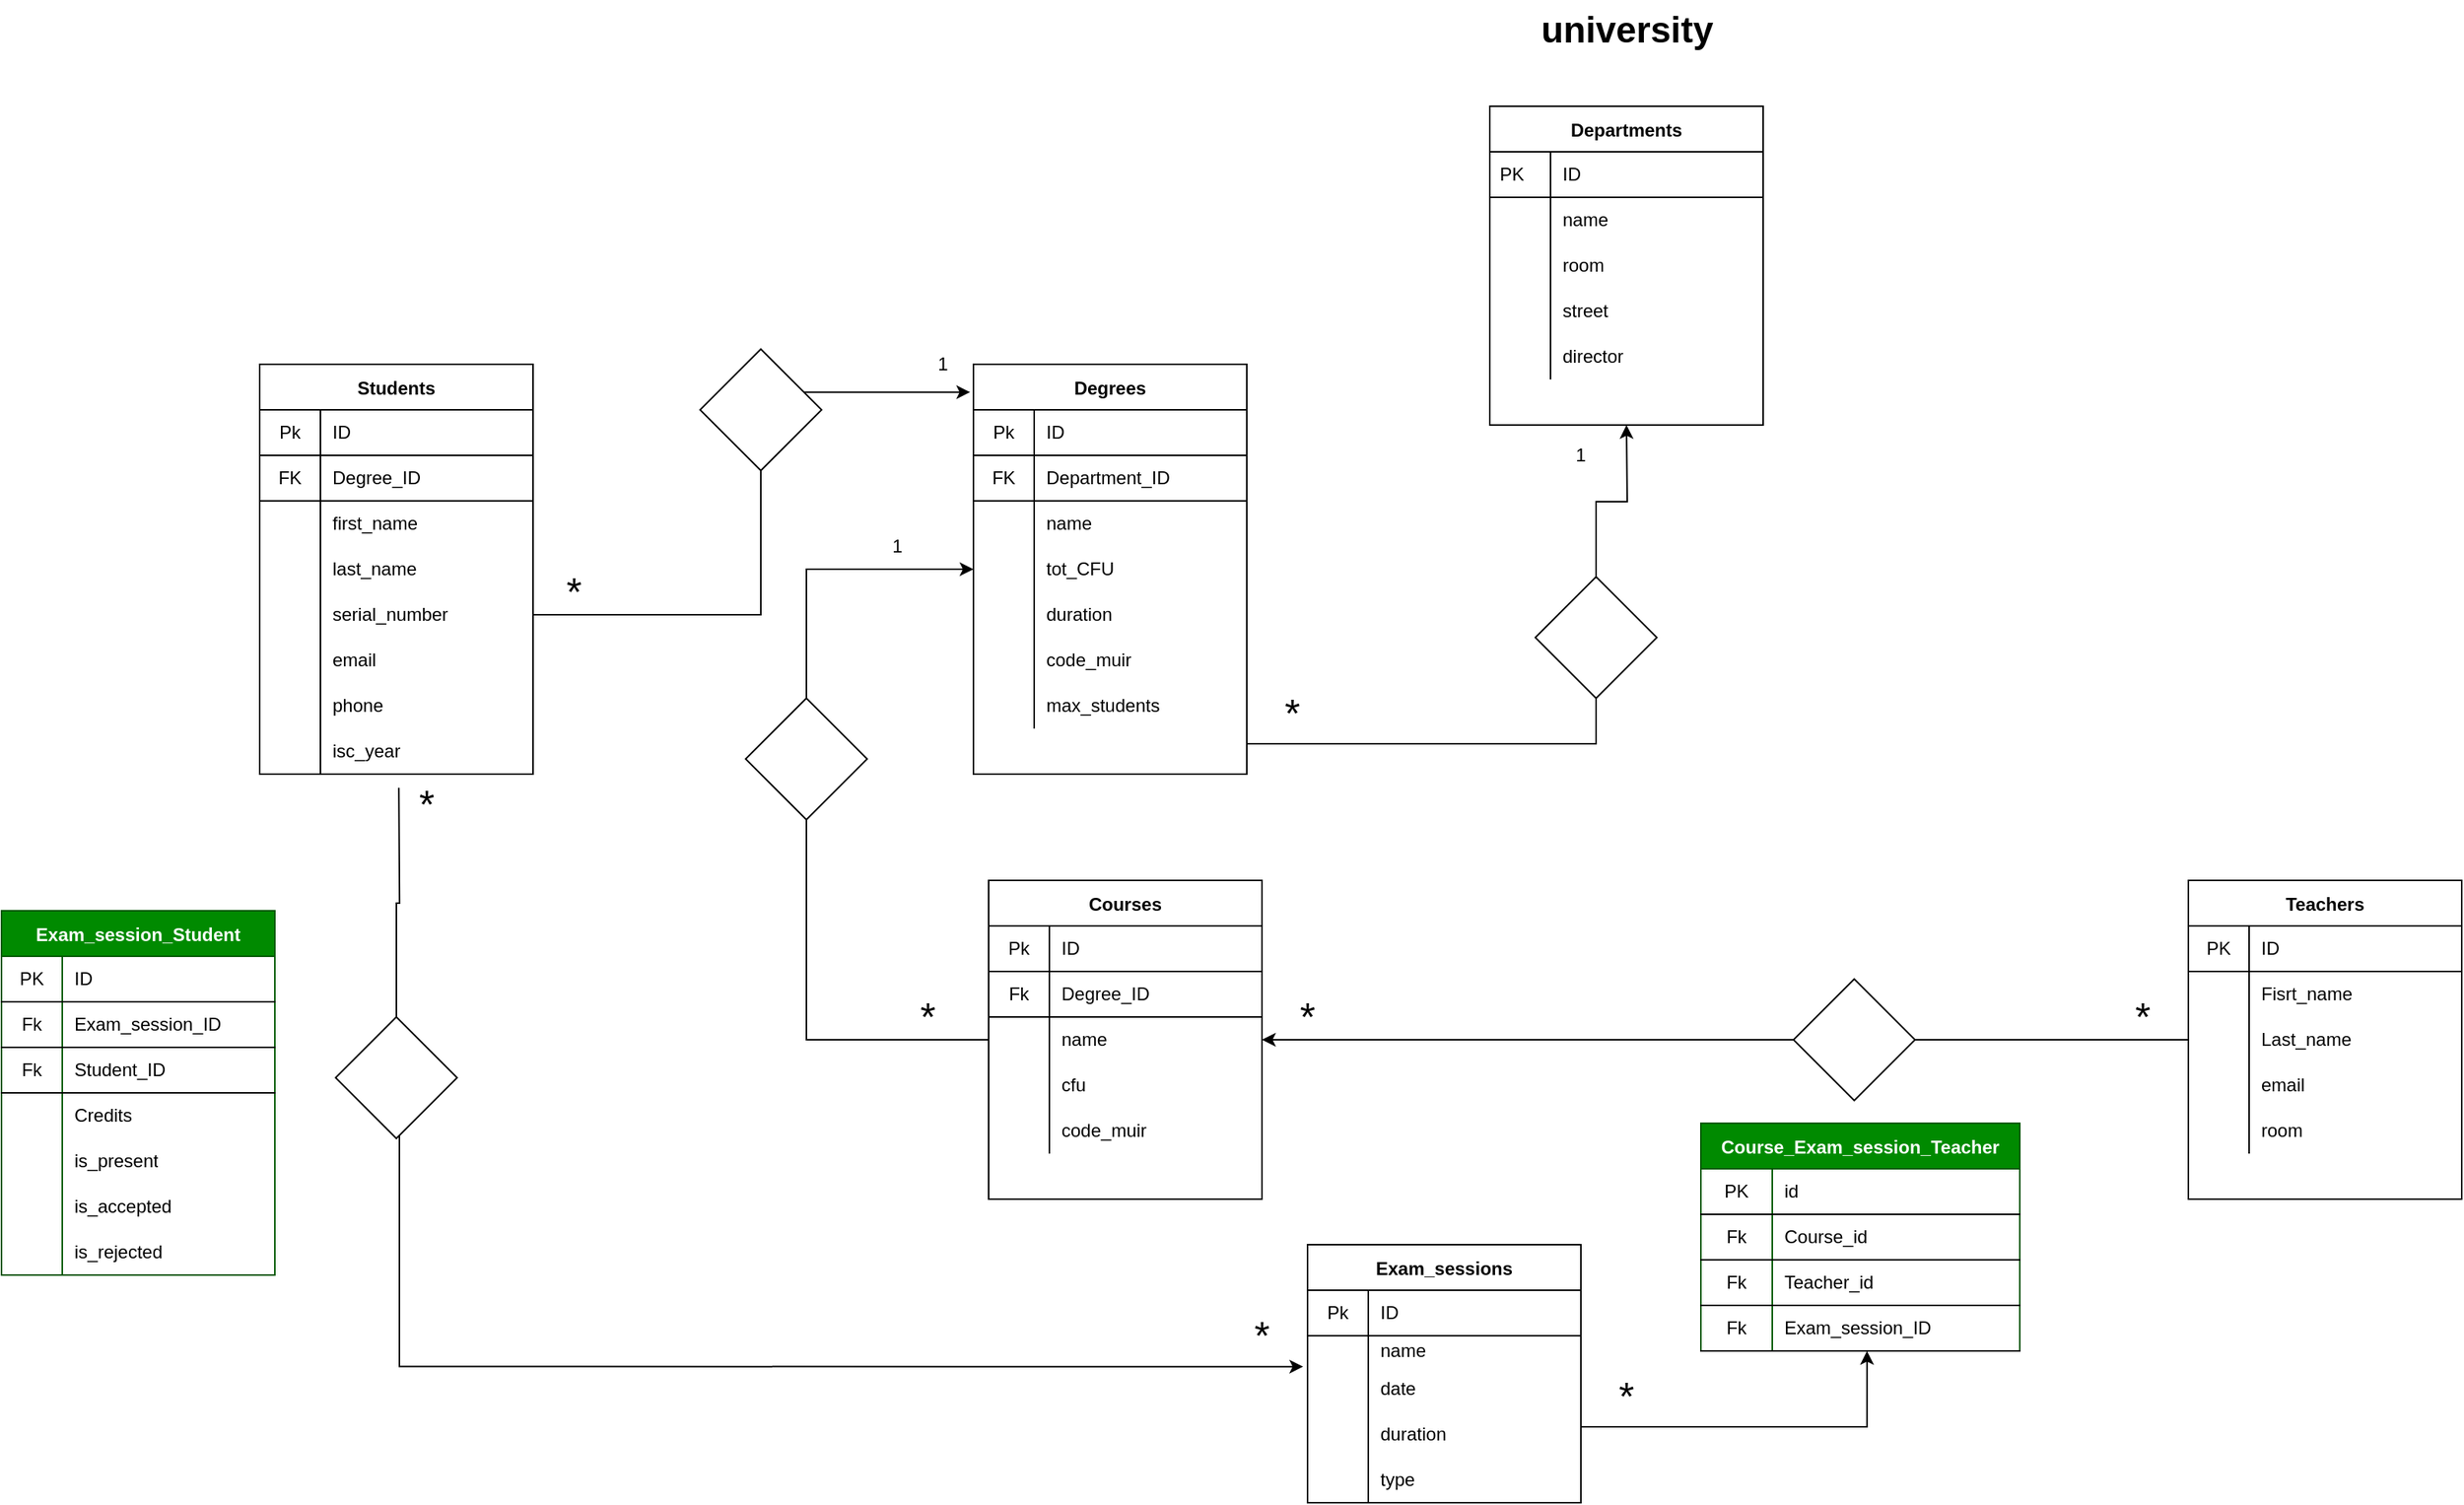 <mxfile version="15.2.7" type="device"><diagram id="elICI8FimWsaEJD2a1QZ" name="Pagina-1"><mxGraphModel dx="2489" dy="822" grid="1" gridSize="10" guides="1" tooltips="1" connect="1" arrows="1" fold="1" page="1" pageScale="1" pageWidth="827" pageHeight="1169" background="none" math="0" shadow="0"><root><mxCell id="0"/><mxCell id="1" parent="0"/><mxCell id="2" value="Departments" style="shape=table;startSize=30;container=1;collapsible=0;childLayout=tableLayout;fixedRows=1;rowLines=0;fontStyle=1;align=center;" parent="1" vertex="1"><mxGeometry x="170" y="130" width="180" height="210" as="geometry"/></mxCell><mxCell id="3" value="" style="shape=partialRectangle;html=1;whiteSpace=wrap;collapsible=0;dropTarget=0;pointerEvents=0;fillColor=none;top=0;left=0;bottom=1;right=0;points=[[0,0.5],[1,0.5]];portConstraint=eastwest;" parent="2" vertex="1"><mxGeometry y="30" width="180" height="30" as="geometry"/></mxCell><mxCell id="4" value="PK&lt;span style=&quot;white-space: pre&quot;&gt;&#9;&lt;/span&gt;" style="shape=partialRectangle;html=1;whiteSpace=wrap;connectable=0;fillColor=none;top=0;left=0;bottom=0;right=0;overflow=hidden;" parent="3" vertex="1"><mxGeometry width="40" height="30" as="geometry"/></mxCell><mxCell id="5" value="ID" style="shape=partialRectangle;html=1;whiteSpace=wrap;connectable=0;fillColor=none;top=0;left=0;bottom=0;right=0;align=left;spacingLeft=6;overflow=hidden;" parent="3" vertex="1"><mxGeometry x="40" width="140" height="30" as="geometry"/></mxCell><mxCell id="6" value="" style="shape=partialRectangle;html=1;whiteSpace=wrap;collapsible=0;dropTarget=0;pointerEvents=0;fillColor=none;top=0;left=0;bottom=0;right=0;points=[[0,0.5],[1,0.5]];portConstraint=eastwest;" parent="2" vertex="1"><mxGeometry y="60" width="180" height="30" as="geometry"/></mxCell><mxCell id="7" value="" style="shape=partialRectangle;html=1;whiteSpace=wrap;connectable=0;fillColor=none;top=0;left=0;bottom=0;right=0;overflow=hidden;" parent="6" vertex="1"><mxGeometry width="40" height="30" as="geometry"/></mxCell><mxCell id="8" value="name" style="shape=partialRectangle;html=1;whiteSpace=wrap;connectable=0;fillColor=none;top=0;left=0;bottom=0;right=0;align=left;spacingLeft=6;overflow=hidden;" parent="6" vertex="1"><mxGeometry x="40" width="140" height="30" as="geometry"/></mxCell><mxCell id="9" value="" style="shape=partialRectangle;html=1;whiteSpace=wrap;collapsible=0;dropTarget=0;pointerEvents=0;fillColor=none;top=0;left=0;bottom=0;right=0;points=[[0,0.5],[1,0.5]];portConstraint=eastwest;" parent="2" vertex="1"><mxGeometry y="90" width="180" height="30" as="geometry"/></mxCell><mxCell id="10" value="" style="shape=partialRectangle;html=1;whiteSpace=wrap;connectable=0;fillColor=none;top=0;left=0;bottom=0;right=0;overflow=hidden;" parent="9" vertex="1"><mxGeometry width="40" height="30" as="geometry"/></mxCell><mxCell id="11" value="room" style="shape=partialRectangle;html=1;whiteSpace=wrap;connectable=0;fillColor=none;top=0;left=0;bottom=0;right=0;align=left;spacingLeft=6;overflow=hidden;" parent="9" vertex="1"><mxGeometry x="40" width="140" height="30" as="geometry"/></mxCell><mxCell id="12" value="" style="shape=partialRectangle;html=1;whiteSpace=wrap;collapsible=0;dropTarget=0;pointerEvents=0;fillColor=none;top=0;left=0;bottom=0;right=0;points=[[0,0.5],[1,0.5]];portConstraint=eastwest;" parent="2" vertex="1"><mxGeometry y="120" width="180" height="30" as="geometry"/></mxCell><mxCell id="13" value="" style="shape=partialRectangle;html=1;whiteSpace=wrap;connectable=0;fillColor=none;top=0;left=0;bottom=0;right=0;overflow=hidden;" parent="12" vertex="1"><mxGeometry width="40" height="30" as="geometry"/></mxCell><mxCell id="14" value="street" style="shape=partialRectangle;html=1;whiteSpace=wrap;connectable=0;fillColor=none;top=0;left=0;bottom=0;right=0;align=left;spacingLeft=6;overflow=hidden;" parent="12" vertex="1"><mxGeometry x="40" width="140" height="30" as="geometry"/></mxCell><mxCell id="15" value="" style="shape=partialRectangle;html=1;whiteSpace=wrap;collapsible=0;dropTarget=0;pointerEvents=0;fillColor=none;top=0;left=0;bottom=0;right=0;points=[[0,0.5],[1,0.5]];portConstraint=eastwest;" parent="2" vertex="1"><mxGeometry y="150" width="180" height="30" as="geometry"/></mxCell><mxCell id="16" value="" style="shape=partialRectangle;html=1;whiteSpace=wrap;connectable=0;fillColor=none;top=0;left=0;bottom=0;right=0;overflow=hidden;" parent="15" vertex="1"><mxGeometry width="40" height="30" as="geometry"/></mxCell><mxCell id="17" value="director" style="shape=partialRectangle;html=1;whiteSpace=wrap;connectable=0;fillColor=none;top=0;left=0;bottom=0;right=0;align=left;spacingLeft=6;overflow=hidden;" parent="15" vertex="1"><mxGeometry x="40" width="140" height="30" as="geometry"/></mxCell><mxCell id="18" value="university" style="text;strokeColor=none;fillColor=none;html=1;fontSize=24;fontStyle=1;verticalAlign=middle;align=center;" parent="1" vertex="1"><mxGeometry x="210" y="60" width="100" height="40" as="geometry"/></mxCell><mxCell id="19" value="Degrees" style="shape=table;startSize=30;container=1;collapsible=0;childLayout=tableLayout;fixedRows=1;rowLines=0;fontStyle=1;align=center;" parent="1" vertex="1"><mxGeometry x="-170" y="300" width="180" height="270" as="geometry"/></mxCell><mxCell id="20" value="" style="shape=partialRectangle;html=1;whiteSpace=wrap;collapsible=0;dropTarget=0;pointerEvents=0;fillColor=none;top=0;left=0;bottom=1;right=0;points=[[0,0.5],[1,0.5]];portConstraint=eastwest;" parent="19" vertex="1"><mxGeometry y="30" width="180" height="30" as="geometry"/></mxCell><mxCell id="21" value="Pk" style="shape=partialRectangle;html=1;whiteSpace=wrap;connectable=0;fillColor=none;top=0;left=0;bottom=0;right=0;overflow=hidden;" parent="20" vertex="1"><mxGeometry width="40" height="30" as="geometry"/></mxCell><mxCell id="22" value="ID" style="shape=partialRectangle;html=1;whiteSpace=wrap;connectable=0;fillColor=none;top=0;left=0;bottom=0;right=0;align=left;spacingLeft=6;overflow=hidden;" parent="20" vertex="1"><mxGeometry x="40" width="140" height="30" as="geometry"/></mxCell><mxCell id="23" value="" style="shape=partialRectangle;html=1;whiteSpace=wrap;collapsible=0;dropTarget=0;pointerEvents=0;fillColor=none;top=0;left=0;bottom=1;right=0;points=[[0,0.5],[1,0.5]];portConstraint=eastwest;" parent="19" vertex="1"><mxGeometry y="60" width="180" height="30" as="geometry"/></mxCell><mxCell id="24" value="FK" style="shape=partialRectangle;html=1;whiteSpace=wrap;connectable=0;fillColor=none;top=0;left=0;bottom=0;right=0;overflow=hidden;" parent="23" vertex="1"><mxGeometry width="40" height="30" as="geometry"/></mxCell><mxCell id="25" value="Department_ID" style="shape=partialRectangle;html=1;whiteSpace=wrap;connectable=0;fillColor=none;top=0;left=0;bottom=0;right=0;align=left;spacingLeft=6;overflow=hidden;" parent="23" vertex="1"><mxGeometry x="40" width="140" height="30" as="geometry"/></mxCell><mxCell id="26" value="" style="shape=partialRectangle;html=1;whiteSpace=wrap;collapsible=0;dropTarget=0;pointerEvents=0;fillColor=none;top=0;left=0;bottom=0;right=0;points=[[0,0.5],[1,0.5]];portConstraint=eastwest;" parent="19" vertex="1"><mxGeometry y="90" width="180" height="30" as="geometry"/></mxCell><mxCell id="27" value="" style="shape=partialRectangle;html=1;whiteSpace=wrap;connectable=0;fillColor=none;top=0;left=0;bottom=0;right=0;overflow=hidden;" parent="26" vertex="1"><mxGeometry width="40" height="30" as="geometry"/></mxCell><mxCell id="28" value="name" style="shape=partialRectangle;html=1;whiteSpace=wrap;connectable=0;fillColor=none;top=0;left=0;bottom=0;right=0;align=left;spacingLeft=6;overflow=hidden;" parent="26" vertex="1"><mxGeometry x="40" width="140" height="30" as="geometry"/></mxCell><mxCell id="29" value="" style="shape=partialRectangle;html=1;whiteSpace=wrap;collapsible=0;dropTarget=0;pointerEvents=0;fillColor=none;top=0;left=0;bottom=0;right=0;points=[[0,0.5],[1,0.5]];portConstraint=eastwest;" parent="19" vertex="1"><mxGeometry y="120" width="180" height="30" as="geometry"/></mxCell><mxCell id="30" value="" style="shape=partialRectangle;html=1;whiteSpace=wrap;connectable=0;fillColor=none;top=0;left=0;bottom=0;right=0;overflow=hidden;" parent="29" vertex="1"><mxGeometry width="40" height="30" as="geometry"/></mxCell><mxCell id="31" value="tot_CFU" style="shape=partialRectangle;html=1;whiteSpace=wrap;connectable=0;fillColor=none;top=0;left=0;bottom=0;right=0;align=left;spacingLeft=6;overflow=hidden;" parent="29" vertex="1"><mxGeometry x="40" width="140" height="30" as="geometry"/></mxCell><mxCell id="32" value="" style="shape=partialRectangle;html=1;whiteSpace=wrap;collapsible=0;dropTarget=0;pointerEvents=0;fillColor=none;top=0;left=0;bottom=0;right=0;points=[[0,0.5],[1,0.5]];portConstraint=eastwest;" parent="19" vertex="1"><mxGeometry y="150" width="180" height="30" as="geometry"/></mxCell><mxCell id="33" value="" style="shape=partialRectangle;html=1;whiteSpace=wrap;connectable=0;fillColor=none;top=0;left=0;bottom=0;right=0;overflow=hidden;" parent="32" vertex="1"><mxGeometry width="40" height="30" as="geometry"/></mxCell><mxCell id="34" value="duration" style="shape=partialRectangle;html=1;whiteSpace=wrap;connectable=0;fillColor=none;top=0;left=0;bottom=0;right=0;align=left;spacingLeft=6;overflow=hidden;" parent="32" vertex="1"><mxGeometry x="40" width="140" height="30" as="geometry"/></mxCell><mxCell id="35" value="" style="shape=partialRectangle;html=1;whiteSpace=wrap;collapsible=0;dropTarget=0;pointerEvents=0;fillColor=none;top=0;left=0;bottom=0;right=0;points=[[0,0.5],[1,0.5]];portConstraint=eastwest;" parent="19" vertex="1"><mxGeometry y="180" width="180" height="30" as="geometry"/></mxCell><mxCell id="36" value="" style="shape=partialRectangle;html=1;whiteSpace=wrap;connectable=0;fillColor=none;top=0;left=0;bottom=0;right=0;overflow=hidden;" parent="35" vertex="1"><mxGeometry width="40" height="30" as="geometry"/></mxCell><mxCell id="37" value="code_muir" style="shape=partialRectangle;html=1;whiteSpace=wrap;connectable=0;fillColor=none;top=0;left=0;bottom=0;right=0;align=left;spacingLeft=6;overflow=hidden;" parent="35" vertex="1"><mxGeometry x="40" width="140" height="30" as="geometry"/></mxCell><mxCell id="38" value="" style="shape=partialRectangle;html=1;whiteSpace=wrap;collapsible=0;dropTarget=0;pointerEvents=0;fillColor=none;top=0;left=0;bottom=0;right=0;points=[[0,0.5],[1,0.5]];portConstraint=eastwest;" parent="19" vertex="1"><mxGeometry y="210" width="180" height="30" as="geometry"/></mxCell><mxCell id="39" value="" style="shape=partialRectangle;html=1;whiteSpace=wrap;connectable=0;fillColor=none;top=0;left=0;bottom=0;right=0;overflow=hidden;" parent="38" vertex="1"><mxGeometry width="40" height="30" as="geometry"/></mxCell><mxCell id="40" value="max_students" style="shape=partialRectangle;html=1;whiteSpace=wrap;connectable=0;fillColor=none;top=0;left=0;bottom=0;right=0;align=left;spacingLeft=6;overflow=hidden;" parent="38" vertex="1"><mxGeometry x="40" width="140" height="30" as="geometry"/></mxCell><mxCell id="41" style="edgeStyle=orthogonalEdgeStyle;rounded=0;orthogonalLoop=1;jettySize=auto;html=1;startArrow=none;" parent="1" source="42" edge="1"><mxGeometry relative="1" as="geometry"><mxPoint x="260.0" y="340" as="targetPoint"/></mxGeometry></mxCell><mxCell id="42" value="" style="rhombus;whiteSpace=wrap;html=1;" parent="1" vertex="1"><mxGeometry x="200" y="440" width="80" height="80" as="geometry"/></mxCell><mxCell id="43" value="" style="edgeStyle=orthogonalEdgeStyle;rounded=0;orthogonalLoop=1;jettySize=auto;html=1;entryX=0.5;entryY=1;entryDx=0;entryDy=0;endArrow=none;" parent="1" target="42" edge="1"><mxGeometry relative="1" as="geometry"><mxPoint x="10.0" y="550" as="sourcePoint"/><mxPoint x="60" y="400" as="targetPoint"/><Array as="points"><mxPoint x="10" y="550"/><mxPoint x="240" y="550"/></Array></mxGeometry></mxCell><mxCell id="44" value="&lt;font style=&quot;font-size: 26px&quot;&gt;*&lt;/font&gt;" style="text;html=1;strokeColor=none;fillColor=none;align=center;verticalAlign=middle;whiteSpace=wrap;rounded=0;" parent="1" vertex="1"><mxGeometry x="20" y="520" width="40" height="20" as="geometry"/></mxCell><mxCell id="45" value="1" style="text;html=1;strokeColor=none;fillColor=none;align=center;verticalAlign=middle;whiteSpace=wrap;rounded=0;" parent="1" vertex="1"><mxGeometry x="210" y="350" width="40" height="20" as="geometry"/></mxCell><mxCell id="46" value="Courses" style="shape=table;startSize=30;container=1;collapsible=0;childLayout=tableLayout;fixedRows=1;rowLines=0;fontStyle=1;align=center;" parent="1" vertex="1"><mxGeometry x="-160" y="640" width="180" height="210" as="geometry"/></mxCell><mxCell id="47" value="" style="shape=partialRectangle;html=1;whiteSpace=wrap;collapsible=0;dropTarget=0;pointerEvents=0;fillColor=none;top=0;left=0;bottom=1;right=0;points=[[0,0.5],[1,0.5]];portConstraint=eastwest;" parent="46" vertex="1"><mxGeometry y="30" width="180" height="30" as="geometry"/></mxCell><mxCell id="48" value="Pk" style="shape=partialRectangle;html=1;whiteSpace=wrap;connectable=0;fillColor=none;top=0;left=0;bottom=0;right=0;overflow=hidden;" parent="47" vertex="1"><mxGeometry width="40" height="30" as="geometry"/></mxCell><mxCell id="49" value="ID" style="shape=partialRectangle;html=1;whiteSpace=wrap;connectable=0;fillColor=none;top=0;left=0;bottom=0;right=0;align=left;spacingLeft=6;overflow=hidden;" parent="47" vertex="1"><mxGeometry x="40" width="140" height="30" as="geometry"/></mxCell><mxCell id="50" value="" style="shape=partialRectangle;html=1;whiteSpace=wrap;collapsible=0;dropTarget=0;pointerEvents=0;fillColor=none;top=0;left=0;bottom=1;right=0;points=[[0,0.5],[1,0.5]];portConstraint=eastwest;" parent="46" vertex="1"><mxGeometry y="60" width="180" height="30" as="geometry"/></mxCell><mxCell id="51" value="Fk" style="shape=partialRectangle;html=1;whiteSpace=wrap;connectable=0;fillColor=none;top=0;left=0;bottom=0;right=0;overflow=hidden;" parent="50" vertex="1"><mxGeometry width="40" height="30" as="geometry"/></mxCell><mxCell id="52" value="Degree_ID" style="shape=partialRectangle;html=1;whiteSpace=wrap;connectable=0;fillColor=none;top=0;left=0;bottom=0;right=0;align=left;spacingLeft=6;overflow=hidden;" parent="50" vertex="1"><mxGeometry x="40" width="140" height="30" as="geometry"/></mxCell><mxCell id="53" value="" style="shape=partialRectangle;html=1;whiteSpace=wrap;collapsible=0;dropTarget=0;pointerEvents=0;fillColor=none;top=0;left=0;bottom=0;right=0;points=[[0,0.5],[1,0.5]];portConstraint=eastwest;" parent="46" vertex="1"><mxGeometry y="90" width="180" height="30" as="geometry"/></mxCell><mxCell id="54" value="" style="shape=partialRectangle;html=1;whiteSpace=wrap;connectable=0;fillColor=none;top=0;left=0;bottom=0;right=0;overflow=hidden;" parent="53" vertex="1"><mxGeometry width="40" height="30" as="geometry"/></mxCell><mxCell id="55" value="name" style="shape=partialRectangle;html=1;whiteSpace=wrap;connectable=0;fillColor=none;top=0;left=0;bottom=0;right=0;align=left;spacingLeft=6;overflow=hidden;" parent="53" vertex="1"><mxGeometry x="40" width="140" height="30" as="geometry"/></mxCell><mxCell id="56" value="" style="shape=partialRectangle;html=1;whiteSpace=wrap;collapsible=0;dropTarget=0;pointerEvents=0;fillColor=none;top=0;left=0;bottom=0;right=0;points=[[0,0.5],[1,0.5]];portConstraint=eastwest;" parent="46" vertex="1"><mxGeometry y="120" width="180" height="30" as="geometry"/></mxCell><mxCell id="57" value="" style="shape=partialRectangle;html=1;whiteSpace=wrap;connectable=0;fillColor=none;top=0;left=0;bottom=0;right=0;overflow=hidden;" parent="56" vertex="1"><mxGeometry width="40" height="30" as="geometry"/></mxCell><mxCell id="58" value="cfu" style="shape=partialRectangle;html=1;whiteSpace=wrap;connectable=0;fillColor=none;top=0;left=0;bottom=0;right=0;align=left;spacingLeft=6;overflow=hidden;" parent="56" vertex="1"><mxGeometry x="40" width="140" height="30" as="geometry"/></mxCell><mxCell id="59" value="" style="shape=partialRectangle;html=1;whiteSpace=wrap;collapsible=0;dropTarget=0;pointerEvents=0;fillColor=none;top=0;left=0;bottom=0;right=0;points=[[0,0.5],[1,0.5]];portConstraint=eastwest;" parent="46" vertex="1"><mxGeometry y="150" width="180" height="30" as="geometry"/></mxCell><mxCell id="60" value="" style="shape=partialRectangle;html=1;whiteSpace=wrap;connectable=0;fillColor=none;top=0;left=0;bottom=0;right=0;overflow=hidden;" parent="59" vertex="1"><mxGeometry width="40" height="30" as="geometry"/></mxCell><mxCell id="61" value="code_muir" style="shape=partialRectangle;html=1;whiteSpace=wrap;connectable=0;fillColor=none;top=0;left=0;bottom=0;right=0;align=left;spacingLeft=6;overflow=hidden;" parent="59" vertex="1"><mxGeometry x="40" width="140" height="30" as="geometry"/></mxCell><mxCell id="62" style="edgeStyle=orthogonalEdgeStyle;rounded=0;orthogonalLoop=1;jettySize=auto;html=1;entryX=0;entryY=0.5;entryDx=0;entryDy=0;startArrow=none;" parent="1" source="63" target="29" edge="1"><mxGeometry relative="1" as="geometry"><Array as="points"><mxPoint x="-280" y="435"/></Array></mxGeometry></mxCell><mxCell id="63" value="" style="rhombus;whiteSpace=wrap;html=1;" parent="1" vertex="1"><mxGeometry x="-320" y="520" width="80" height="80" as="geometry"/></mxCell><mxCell id="64" value="" style="edgeStyle=orthogonalEdgeStyle;rounded=0;orthogonalLoop=1;jettySize=auto;html=1;entryX=0.5;entryY=1;entryDx=0;entryDy=0;endArrow=none;" parent="1" source="56" target="63" edge="1"><mxGeometry relative="1" as="geometry"><mxPoint x="-160" y="745" as="sourcePoint"/><mxPoint x="-170" y="435" as="targetPoint"/><Array as="points"><mxPoint x="-160" y="745"/><mxPoint x="-280" y="745"/></Array></mxGeometry></mxCell><mxCell id="65" value="1" style="text;html=1;strokeColor=none;fillColor=none;align=center;verticalAlign=middle;whiteSpace=wrap;rounded=0;" parent="1" vertex="1"><mxGeometry x="-240" y="410" width="40" height="20" as="geometry"/></mxCell><mxCell id="66" value="&lt;font style=&quot;font-size: 26px&quot;&gt;*&lt;/font&gt;" style="text;html=1;strokeColor=none;fillColor=none;align=center;verticalAlign=middle;whiteSpace=wrap;rounded=0;" parent="1" vertex="1"><mxGeometry x="-220" y="720" width="40" height="20" as="geometry"/></mxCell><mxCell id="67" value="Teachers" style="shape=table;startSize=30;container=1;collapsible=0;childLayout=tableLayout;fixedRows=1;rowLines=0;fontStyle=1;align=center;" parent="1" vertex="1"><mxGeometry x="630" y="640" width="180" height="210" as="geometry"/></mxCell><mxCell id="68" value="" style="shape=partialRectangle;html=1;whiteSpace=wrap;collapsible=0;dropTarget=0;pointerEvents=0;fillColor=none;top=0;left=0;bottom=1;right=0;points=[[0,0.5],[1,0.5]];portConstraint=eastwest;" parent="67" vertex="1"><mxGeometry y="30" width="180" height="30" as="geometry"/></mxCell><mxCell id="69" value="PK" style="shape=partialRectangle;html=1;whiteSpace=wrap;connectable=0;fillColor=none;top=0;left=0;bottom=0;right=0;overflow=hidden;" parent="68" vertex="1"><mxGeometry width="40" height="30" as="geometry"/></mxCell><mxCell id="70" value="ID" style="shape=partialRectangle;html=1;whiteSpace=wrap;connectable=0;fillColor=none;top=0;left=0;bottom=0;right=0;align=left;spacingLeft=6;overflow=hidden;" parent="68" vertex="1"><mxGeometry x="40" width="140" height="30" as="geometry"/></mxCell><mxCell id="71" value="" style="shape=partialRectangle;html=1;whiteSpace=wrap;collapsible=0;dropTarget=0;pointerEvents=0;fillColor=none;top=0;left=0;bottom=0;right=0;points=[[0,0.5],[1,0.5]];portConstraint=eastwest;" parent="67" vertex="1"><mxGeometry y="60" width="180" height="30" as="geometry"/></mxCell><mxCell id="72" value="" style="shape=partialRectangle;html=1;whiteSpace=wrap;connectable=0;fillColor=none;top=0;left=0;bottom=0;right=0;overflow=hidden;" parent="71" vertex="1"><mxGeometry width="40" height="30" as="geometry"/></mxCell><mxCell id="73" value="Fisrt_name" style="shape=partialRectangle;html=1;whiteSpace=wrap;connectable=0;fillColor=none;top=0;left=0;bottom=0;right=0;align=left;spacingLeft=6;overflow=hidden;" parent="71" vertex="1"><mxGeometry x="40" width="140" height="30" as="geometry"/></mxCell><mxCell id="74" value="" style="shape=partialRectangle;html=1;whiteSpace=wrap;collapsible=0;dropTarget=0;pointerEvents=0;fillColor=none;top=0;left=0;bottom=0;right=0;points=[[0,0.5],[1,0.5]];portConstraint=eastwest;" parent="67" vertex="1"><mxGeometry y="90" width="180" height="30" as="geometry"/></mxCell><mxCell id="75" value="" style="shape=partialRectangle;html=1;whiteSpace=wrap;connectable=0;fillColor=none;top=0;left=0;bottom=0;right=0;overflow=hidden;" parent="74" vertex="1"><mxGeometry width="40" height="30" as="geometry"/></mxCell><mxCell id="76" value="Last_name" style="shape=partialRectangle;html=1;whiteSpace=wrap;connectable=0;fillColor=none;top=0;left=0;bottom=0;right=0;align=left;spacingLeft=6;overflow=hidden;" parent="74" vertex="1"><mxGeometry x="40" width="140" height="30" as="geometry"/></mxCell><mxCell id="77" value="" style="shape=partialRectangle;html=1;whiteSpace=wrap;collapsible=0;dropTarget=0;pointerEvents=0;fillColor=none;top=0;left=0;bottom=0;right=0;points=[[0,0.5],[1,0.5]];portConstraint=eastwest;" parent="67" vertex="1"><mxGeometry y="120" width="180" height="30" as="geometry"/></mxCell><mxCell id="78" value="" style="shape=partialRectangle;html=1;whiteSpace=wrap;connectable=0;fillColor=none;top=0;left=0;bottom=0;right=0;overflow=hidden;" parent="77" vertex="1"><mxGeometry width="40" height="30" as="geometry"/></mxCell><mxCell id="79" value="email" style="shape=partialRectangle;html=1;whiteSpace=wrap;connectable=0;fillColor=none;top=0;left=0;bottom=0;right=0;align=left;spacingLeft=6;overflow=hidden;" parent="77" vertex="1"><mxGeometry x="40" width="140" height="30" as="geometry"/></mxCell><mxCell id="80" value="" style="shape=partialRectangle;html=1;whiteSpace=wrap;collapsible=0;dropTarget=0;pointerEvents=0;fillColor=none;top=0;left=0;bottom=0;right=0;points=[[0,0.5],[1,0.5]];portConstraint=eastwest;" parent="67" vertex="1"><mxGeometry y="150" width="180" height="30" as="geometry"/></mxCell><mxCell id="81" value="" style="shape=partialRectangle;html=1;whiteSpace=wrap;connectable=0;fillColor=none;top=0;left=0;bottom=0;right=0;overflow=hidden;" parent="80" vertex="1"><mxGeometry width="40" height="30" as="geometry"/></mxCell><mxCell id="82" value="room" style="shape=partialRectangle;html=1;whiteSpace=wrap;connectable=0;fillColor=none;top=0;left=0;bottom=0;right=0;align=left;spacingLeft=6;overflow=hidden;" parent="80" vertex="1"><mxGeometry x="40" width="140" height="30" as="geometry"/></mxCell><mxCell id="83" style="edgeStyle=orthogonalEdgeStyle;rounded=0;orthogonalLoop=1;jettySize=auto;html=1;entryX=1;entryY=0.5;entryDx=0;entryDy=0;" parent="1" source="74" target="53" edge="1"><mxGeometry relative="1" as="geometry"/></mxCell><mxCell id="84" value="" style="rhombus;whiteSpace=wrap;html=1;" parent="1" vertex="1"><mxGeometry x="370" y="705" width="80" height="80" as="geometry"/></mxCell><mxCell id="85" value="&lt;font style=&quot;font-size: 26px&quot;&gt;*&lt;/font&gt;" style="text;html=1;strokeColor=none;fillColor=none;align=center;verticalAlign=middle;whiteSpace=wrap;rounded=0;" parent="1" vertex="1"><mxGeometry x="30" y="720" width="40" height="20" as="geometry"/></mxCell><mxCell id="86" value="&lt;font style=&quot;font-size: 26px&quot;&gt;*&lt;/font&gt;" style="text;html=1;strokeColor=none;fillColor=none;align=center;verticalAlign=middle;whiteSpace=wrap;rounded=0;" parent="1" vertex="1"><mxGeometry x="580" y="720" width="40" height="20" as="geometry"/></mxCell><mxCell id="87" value="Course_Exam_session_Teacher" style="shape=table;startSize=30;container=1;collapsible=0;childLayout=tableLayout;fixedRows=1;rowLines=0;fontStyle=1;align=center;fillColor=#008a00;strokeColor=#005700;fontColor=#ffffff;" parent="1" vertex="1"><mxGeometry x="309" y="800" width="210" height="150" as="geometry"/></mxCell><mxCell id="6fOFNUa7dapjq9grKcO1-353" value="" style="shape=partialRectangle;html=1;whiteSpace=wrap;collapsible=0;dropTarget=0;pointerEvents=0;fillColor=none;top=0;left=0;bottom=1;right=0;points=[[0,0.5],[1,0.5]];portConstraint=eastwest;" parent="87" vertex="1"><mxGeometry y="30" width="210" height="30" as="geometry"/></mxCell><mxCell id="6fOFNUa7dapjq9grKcO1-354" value="PK" style="shape=partialRectangle;html=1;whiteSpace=wrap;connectable=0;fillColor=none;top=0;left=0;bottom=0;right=0;overflow=hidden;" parent="6fOFNUa7dapjq9grKcO1-353" vertex="1"><mxGeometry width="47" height="30" as="geometry"/></mxCell><mxCell id="6fOFNUa7dapjq9grKcO1-355" value="id" style="shape=partialRectangle;html=1;whiteSpace=wrap;connectable=0;fillColor=none;top=0;left=0;bottom=0;right=0;align=left;spacingLeft=6;overflow=hidden;" parent="6fOFNUa7dapjq9grKcO1-353" vertex="1"><mxGeometry x="47" width="163" height="30" as="geometry"/></mxCell><mxCell id="88" value="" style="shape=partialRectangle;html=1;whiteSpace=wrap;collapsible=0;dropTarget=0;pointerEvents=0;fillColor=none;top=0;left=0;bottom=1;right=0;points=[[0,0.5],[1,0.5]];portConstraint=eastwest;" parent="87" vertex="1"><mxGeometry y="60" width="210" height="30" as="geometry"/></mxCell><mxCell id="89" value="Fk" style="shape=partialRectangle;html=1;whiteSpace=wrap;connectable=0;fillColor=none;top=0;left=0;bottom=0;right=0;overflow=hidden;" parent="88" vertex="1"><mxGeometry width="47" height="30" as="geometry"/></mxCell><mxCell id="90" value="Course_id" style="shape=partialRectangle;html=1;whiteSpace=wrap;connectable=0;fillColor=none;top=0;left=0;bottom=0;right=0;align=left;spacingLeft=6;overflow=hidden;" parent="88" vertex="1"><mxGeometry x="47" width="163" height="30" as="geometry"/></mxCell><mxCell id="91" value="" style="shape=partialRectangle;html=1;whiteSpace=wrap;collapsible=0;dropTarget=0;pointerEvents=0;fillColor=none;top=0;left=0;bottom=1;right=0;points=[[0,0.5],[1,0.5]];portConstraint=eastwest;" parent="87" vertex="1"><mxGeometry y="90" width="210" height="30" as="geometry"/></mxCell><mxCell id="92" value="Fk" style="shape=partialRectangle;html=1;whiteSpace=wrap;connectable=0;fillColor=none;top=0;left=0;bottom=0;right=0;overflow=hidden;" parent="91" vertex="1"><mxGeometry width="47" height="30" as="geometry"/></mxCell><mxCell id="93" value="Teacher_id" style="shape=partialRectangle;html=1;whiteSpace=wrap;connectable=0;fillColor=none;top=0;left=0;bottom=0;right=0;align=left;spacingLeft=6;overflow=hidden;" parent="91" vertex="1"><mxGeometry x="47" width="163" height="30" as="geometry"/></mxCell><mxCell id="176" value="" style="shape=partialRectangle;html=1;whiteSpace=wrap;collapsible=0;dropTarget=0;pointerEvents=0;fillColor=none;top=0;left=0;bottom=1;right=0;points=[[0,0.5],[1,0.5]];portConstraint=eastwest;" parent="87" vertex="1"><mxGeometry y="120" width="210" height="30" as="geometry"/></mxCell><mxCell id="177" value="Fk" style="shape=partialRectangle;html=1;whiteSpace=wrap;connectable=0;fillColor=none;top=0;left=0;bottom=0;right=0;overflow=hidden;" parent="176" vertex="1"><mxGeometry width="47" height="30" as="geometry"/></mxCell><mxCell id="178" value="Exam_session_ID" style="shape=partialRectangle;html=1;whiteSpace=wrap;connectable=0;fillColor=none;top=0;left=0;bottom=0;right=0;align=left;spacingLeft=6;overflow=hidden;" parent="176" vertex="1"><mxGeometry x="47" width="163" height="30" as="geometry"/></mxCell><mxCell id="97" value="Exam_sessions" style="shape=table;startSize=30;container=1;collapsible=0;childLayout=tableLayout;fixedRows=1;rowLines=0;fontStyle=1;align=center;" parent="1" vertex="1"><mxGeometry x="50" y="880" width="180" height="170.0" as="geometry"/></mxCell><mxCell id="98" value="" style="shape=partialRectangle;html=1;whiteSpace=wrap;collapsible=0;dropTarget=0;pointerEvents=0;fillColor=none;top=0;left=0;bottom=1;right=0;points=[[0,0.5],[1,0.5]];portConstraint=eastwest;" parent="97" vertex="1"><mxGeometry y="30" width="180" height="30" as="geometry"/></mxCell><mxCell id="99" value="Pk" style="shape=partialRectangle;html=1;whiteSpace=wrap;connectable=0;fillColor=none;top=0;left=0;bottom=0;right=0;overflow=hidden;" parent="98" vertex="1"><mxGeometry width="40" height="30" as="geometry"/></mxCell><mxCell id="100" value="ID" style="shape=partialRectangle;html=1;whiteSpace=wrap;connectable=0;fillColor=none;top=0;left=0;bottom=0;right=0;align=left;spacingLeft=6;overflow=hidden;" parent="98" vertex="1"><mxGeometry x="40" width="140" height="30" as="geometry"/></mxCell><mxCell id="104" value="" style="shape=partialRectangle;html=1;whiteSpace=wrap;collapsible=0;dropTarget=0;pointerEvents=0;fillColor=none;top=0;left=0;bottom=0;right=0;points=[[0,0.5],[1,0.5]];portConstraint=eastwest;" parent="97" vertex="1"><mxGeometry y="60" width="180" height="20" as="geometry"/></mxCell><mxCell id="105" value="" style="shape=partialRectangle;html=1;whiteSpace=wrap;connectable=0;fillColor=none;top=0;left=0;bottom=0;right=0;overflow=hidden;" parent="104" vertex="1"><mxGeometry width="40" height="20" as="geometry"/></mxCell><mxCell id="106" value="name" style="shape=partialRectangle;html=1;whiteSpace=wrap;connectable=0;fillColor=none;top=0;left=0;bottom=0;right=0;align=left;spacingLeft=6;overflow=hidden;" parent="104" vertex="1"><mxGeometry x="40" width="140" height="20" as="geometry"/></mxCell><mxCell id="107" value="" style="shape=partialRectangle;html=1;whiteSpace=wrap;collapsible=0;dropTarget=0;pointerEvents=0;fillColor=none;top=0;left=0;bottom=0;right=0;points=[[0,0.5],[1,0.5]];portConstraint=eastwest;" parent="97" vertex="1"><mxGeometry y="80" width="180" height="30" as="geometry"/></mxCell><mxCell id="108" value="" style="shape=partialRectangle;html=1;whiteSpace=wrap;connectable=0;fillColor=none;top=0;left=0;bottom=0;right=0;overflow=hidden;" parent="107" vertex="1"><mxGeometry width="40" height="30" as="geometry"/></mxCell><mxCell id="109" value="date" style="shape=partialRectangle;html=1;whiteSpace=wrap;connectable=0;fillColor=none;top=0;left=0;bottom=0;right=0;align=left;spacingLeft=6;overflow=hidden;" parent="107" vertex="1"><mxGeometry x="40" width="140" height="30" as="geometry"/></mxCell><mxCell id="110" value="" style="shape=partialRectangle;html=1;whiteSpace=wrap;collapsible=0;dropTarget=0;pointerEvents=0;fillColor=none;top=0;left=0;bottom=0;right=0;points=[[0,0.5],[1,0.5]];portConstraint=eastwest;" parent="97" vertex="1"><mxGeometry y="110" width="180" height="30" as="geometry"/></mxCell><mxCell id="111" value="" style="shape=partialRectangle;html=1;whiteSpace=wrap;connectable=0;fillColor=none;top=0;left=0;bottom=0;right=0;overflow=hidden;" parent="110" vertex="1"><mxGeometry width="40" height="30" as="geometry"/></mxCell><mxCell id="112" value="duration" style="shape=partialRectangle;html=1;whiteSpace=wrap;connectable=0;fillColor=none;top=0;left=0;bottom=0;right=0;align=left;spacingLeft=6;overflow=hidden;" parent="110" vertex="1"><mxGeometry x="40" width="140" height="30" as="geometry"/></mxCell><mxCell id="113" value="" style="shape=partialRectangle;html=1;whiteSpace=wrap;collapsible=0;dropTarget=0;pointerEvents=0;fillColor=none;top=0;left=0;bottom=0;right=0;points=[[0,0.5],[1,0.5]];portConstraint=eastwest;" parent="97" vertex="1"><mxGeometry y="140" width="180" height="30" as="geometry"/></mxCell><mxCell id="114" value="" style="shape=partialRectangle;html=1;whiteSpace=wrap;connectable=0;fillColor=none;top=0;left=0;bottom=0;right=0;overflow=hidden;" parent="113" vertex="1"><mxGeometry width="40" height="30" as="geometry"/></mxCell><mxCell id="115" value="type" style="shape=partialRectangle;html=1;whiteSpace=wrap;connectable=0;fillColor=none;top=0;left=0;bottom=0;right=0;align=left;spacingLeft=6;overflow=hidden;" parent="113" vertex="1"><mxGeometry x="40" width="140" height="30" as="geometry"/></mxCell><mxCell id="120" style="edgeStyle=orthogonalEdgeStyle;rounded=0;orthogonalLoop=1;jettySize=auto;html=1;startArrow=none;entryX=-0.016;entryY=0.011;entryDx=0;entryDy=0;entryPerimeter=0;" parent="1" source="151" target="107" edge="1"><mxGeometry relative="1" as="geometry"><Array as="points"><mxPoint x="-548" y="960"/></Array><mxPoint x="-548.375" y="579" as="sourcePoint"/><mxPoint x="-70" y="1030" as="targetPoint"/></mxGeometry></mxCell><mxCell id="121" value="Students" style="shape=table;startSize=30;container=1;collapsible=0;childLayout=tableLayout;fixedRows=1;rowLines=0;fontStyle=1;align=center;" parent="1" vertex="1"><mxGeometry x="-640" y="300" width="180" height="270" as="geometry"/></mxCell><mxCell id="122" value="" style="shape=partialRectangle;html=1;whiteSpace=wrap;collapsible=0;dropTarget=0;pointerEvents=0;fillColor=none;top=0;left=0;bottom=1;right=0;points=[[0,0.5],[1,0.5]];portConstraint=eastwest;" parent="121" vertex="1"><mxGeometry y="30" width="180" height="30" as="geometry"/></mxCell><mxCell id="123" value="Pk" style="shape=partialRectangle;html=1;whiteSpace=wrap;connectable=0;fillColor=none;top=0;left=0;bottom=0;right=0;overflow=hidden;" parent="122" vertex="1"><mxGeometry width="40" height="30" as="geometry"/></mxCell><mxCell id="124" value="ID" style="shape=partialRectangle;html=1;whiteSpace=wrap;connectable=0;fillColor=none;top=0;left=0;bottom=0;right=0;align=left;spacingLeft=6;overflow=hidden;" parent="122" vertex="1"><mxGeometry x="40" width="140" height="30" as="geometry"/></mxCell><mxCell id="125" value="" style="shape=partialRectangle;html=1;whiteSpace=wrap;collapsible=0;dropTarget=0;pointerEvents=0;fillColor=none;top=0;left=0;bottom=1;right=0;points=[[0,0.5],[1,0.5]];portConstraint=eastwest;" parent="121" vertex="1"><mxGeometry y="60" width="180" height="30" as="geometry"/></mxCell><mxCell id="126" value="FK" style="shape=partialRectangle;html=1;whiteSpace=wrap;connectable=0;fillColor=none;top=0;left=0;bottom=0;right=0;overflow=hidden;" parent="125" vertex="1"><mxGeometry width="40" height="30" as="geometry"/></mxCell><mxCell id="127" value="Degree_ID" style="shape=partialRectangle;html=1;whiteSpace=wrap;connectable=0;fillColor=none;top=0;left=0;bottom=0;right=0;align=left;spacingLeft=6;overflow=hidden;" parent="125" vertex="1"><mxGeometry x="40" width="140" height="30" as="geometry"/></mxCell><mxCell id="128" value="" style="shape=partialRectangle;html=1;whiteSpace=wrap;collapsible=0;dropTarget=0;pointerEvents=0;fillColor=none;top=0;left=0;bottom=0;right=0;points=[[0,0.5],[1,0.5]];portConstraint=eastwest;" parent="121" vertex="1"><mxGeometry y="90" width="180" height="30" as="geometry"/></mxCell><mxCell id="129" value="" style="shape=partialRectangle;html=1;whiteSpace=wrap;connectable=0;fillColor=none;top=0;left=0;bottom=0;right=0;overflow=hidden;" parent="128" vertex="1"><mxGeometry width="40" height="30" as="geometry"/></mxCell><mxCell id="130" value="first_name" style="shape=partialRectangle;html=1;whiteSpace=wrap;connectable=0;fillColor=none;top=0;left=0;bottom=0;right=0;align=left;spacingLeft=6;overflow=hidden;" parent="128" vertex="1"><mxGeometry x="40" width="140" height="30" as="geometry"/></mxCell><mxCell id="131" value="" style="shape=partialRectangle;html=1;whiteSpace=wrap;collapsible=0;dropTarget=0;pointerEvents=0;fillColor=none;top=0;left=0;bottom=0;right=0;points=[[0,0.5],[1,0.5]];portConstraint=eastwest;" parent="121" vertex="1"><mxGeometry y="120" width="180" height="30" as="geometry"/></mxCell><mxCell id="132" value="" style="shape=partialRectangle;html=1;whiteSpace=wrap;connectable=0;fillColor=none;top=0;left=0;bottom=0;right=0;overflow=hidden;" parent="131" vertex="1"><mxGeometry width="40" height="30" as="geometry"/></mxCell><mxCell id="133" value="last_name" style="shape=partialRectangle;html=1;whiteSpace=wrap;connectable=0;fillColor=none;top=0;left=0;bottom=0;right=0;align=left;spacingLeft=6;overflow=hidden;" parent="131" vertex="1"><mxGeometry x="40" width="140" height="30" as="geometry"/></mxCell><mxCell id="134" value="" style="shape=partialRectangle;html=1;whiteSpace=wrap;collapsible=0;dropTarget=0;pointerEvents=0;fillColor=none;top=0;left=0;bottom=0;right=0;points=[[0,0.5],[1,0.5]];portConstraint=eastwest;" parent="121" vertex="1"><mxGeometry y="150" width="180" height="30" as="geometry"/></mxCell><mxCell id="135" value="" style="shape=partialRectangle;html=1;whiteSpace=wrap;connectable=0;fillColor=none;top=0;left=0;bottom=0;right=0;overflow=hidden;" parent="134" vertex="1"><mxGeometry width="40" height="30" as="geometry"/></mxCell><mxCell id="136" value="serial_number" style="shape=partialRectangle;html=1;whiteSpace=wrap;connectable=0;fillColor=none;top=0;left=0;bottom=0;right=0;align=left;spacingLeft=6;overflow=hidden;" parent="134" vertex="1"><mxGeometry x="40" width="140" height="30" as="geometry"/></mxCell><mxCell id="137" value="" style="shape=partialRectangle;html=1;whiteSpace=wrap;collapsible=0;dropTarget=0;pointerEvents=0;fillColor=none;top=0;left=0;bottom=0;right=0;points=[[0,0.5],[1,0.5]];portConstraint=eastwest;" parent="121" vertex="1"><mxGeometry y="180" width="180" height="30" as="geometry"/></mxCell><mxCell id="138" value="" style="shape=partialRectangle;html=1;whiteSpace=wrap;connectable=0;fillColor=none;top=0;left=0;bottom=0;right=0;overflow=hidden;" parent="137" vertex="1"><mxGeometry width="40" height="30" as="geometry"/></mxCell><mxCell id="139" value="email" style="shape=partialRectangle;html=1;whiteSpace=wrap;connectable=0;fillColor=none;top=0;left=0;bottom=0;right=0;align=left;spacingLeft=6;overflow=hidden;" parent="137" vertex="1"><mxGeometry x="40" width="140" height="30" as="geometry"/></mxCell><mxCell id="140" value="" style="shape=partialRectangle;html=1;whiteSpace=wrap;collapsible=0;dropTarget=0;pointerEvents=0;fillColor=none;top=0;left=0;bottom=0;right=0;points=[[0,0.5],[1,0.5]];portConstraint=eastwest;" parent="121" vertex="1"><mxGeometry y="210" width="180" height="30" as="geometry"/></mxCell><mxCell id="141" value="" style="shape=partialRectangle;html=1;whiteSpace=wrap;connectable=0;fillColor=none;top=0;left=0;bottom=0;right=0;overflow=hidden;" parent="140" vertex="1"><mxGeometry width="40" height="30" as="geometry"/></mxCell><mxCell id="142" value="phone" style="shape=partialRectangle;html=1;whiteSpace=wrap;connectable=0;fillColor=none;top=0;left=0;bottom=0;right=0;align=left;spacingLeft=6;overflow=hidden;" parent="140" vertex="1"><mxGeometry x="40" width="140" height="30" as="geometry"/></mxCell><mxCell id="143" value="" style="shape=partialRectangle;html=1;whiteSpace=wrap;collapsible=0;dropTarget=0;pointerEvents=0;fillColor=none;top=0;left=0;bottom=0;right=0;points=[[0,0.5],[1,0.5]];portConstraint=eastwest;" parent="121" vertex="1"><mxGeometry y="240" width="180" height="30" as="geometry"/></mxCell><mxCell id="144" value="" style="shape=partialRectangle;html=1;whiteSpace=wrap;connectable=0;fillColor=none;top=0;left=0;bottom=0;right=0;overflow=hidden;" parent="143" vertex="1"><mxGeometry width="40" height="30" as="geometry"/></mxCell><mxCell id="145" value="isc_year" style="shape=partialRectangle;html=1;whiteSpace=wrap;connectable=0;fillColor=none;top=0;left=0;bottom=0;right=0;align=left;spacingLeft=6;overflow=hidden;" parent="143" vertex="1"><mxGeometry x="40" width="140" height="30" as="geometry"/></mxCell><mxCell id="146" style="edgeStyle=orthogonalEdgeStyle;rounded=0;orthogonalLoop=1;jettySize=auto;html=1;entryX=-0.012;entryY=0.068;entryDx=0;entryDy=0;entryPerimeter=0;startArrow=none;" parent="1" source="149" target="19" edge="1"><mxGeometry relative="1" as="geometry"><Array as="points"><mxPoint x="-220" y="318"/></Array></mxGeometry></mxCell><mxCell id="147" value="1" style="text;html=1;strokeColor=none;fillColor=none;align=center;verticalAlign=middle;whiteSpace=wrap;rounded=0;" parent="1" vertex="1"><mxGeometry x="-210" y="290" width="40" height="20" as="geometry"/></mxCell><mxCell id="148" value="&lt;font style=&quot;font-size: 26px&quot;&gt;*&lt;/font&gt;" style="text;html=1;strokeColor=none;fillColor=none;align=center;verticalAlign=middle;whiteSpace=wrap;rounded=0;" parent="1" vertex="1"><mxGeometry x="-453" y="440" width="40" height="20" as="geometry"/></mxCell><mxCell id="149" value="" style="rhombus;whiteSpace=wrap;html=1;" parent="1" vertex="1"><mxGeometry x="-350" y="290" width="80" height="80" as="geometry"/></mxCell><mxCell id="150" value="" style="edgeStyle=orthogonalEdgeStyle;rounded=0;orthogonalLoop=1;jettySize=auto;html=1;entryX=0.5;entryY=1;entryDx=0;entryDy=0;endArrow=none;" parent="1" source="134" target="149" edge="1"><mxGeometry relative="1" as="geometry"><mxPoint x="-460" y="465" as="sourcePoint"/><mxPoint x="-172.16" y="318.36" as="targetPoint"/></mxGeometry></mxCell><mxCell id="152" value="&lt;font style=&quot;font-size: 26px&quot;&gt;*&lt;/font&gt;" style="text;html=1;strokeColor=none;fillColor=none;align=center;verticalAlign=middle;whiteSpace=wrap;rounded=0;" parent="1" vertex="1"><mxGeometry x="-550" y="580" width="40" height="20" as="geometry"/></mxCell><mxCell id="153" value="&lt;font style=&quot;font-size: 26px&quot;&gt;*&lt;/font&gt;" style="text;html=1;strokeColor=none;fillColor=none;align=center;verticalAlign=middle;whiteSpace=wrap;rounded=0;" parent="1" vertex="1"><mxGeometry y="930" width="40" height="20" as="geometry"/></mxCell><mxCell id="154" value="Exam_session_Student" style="shape=table;startSize=30;container=1;collapsible=0;childLayout=tableLayout;fixedRows=1;rowLines=0;fontStyle=1;align=center;fillColor=#008a00;strokeColor=#005700;fontColor=#ffffff;" parent="1" vertex="1"><mxGeometry x="-810" y="660" width="180" height="240" as="geometry"/></mxCell><mxCell id="155" value="" style="shape=partialRectangle;html=1;whiteSpace=wrap;collapsible=0;dropTarget=0;pointerEvents=0;fillColor=none;top=0;left=0;bottom=1;right=0;points=[[0,0.5],[1,0.5]];portConstraint=eastwest;" parent="154" vertex="1"><mxGeometry y="30" width="180" height="30" as="geometry"/></mxCell><mxCell id="156" value="PK" style="shape=partialRectangle;html=1;whiteSpace=wrap;connectable=0;fillColor=none;top=0;left=0;bottom=0;right=0;overflow=hidden;" parent="155" vertex="1"><mxGeometry width="40" height="30" as="geometry"/></mxCell><mxCell id="157" value="ID" style="shape=partialRectangle;html=1;whiteSpace=wrap;connectable=0;fillColor=none;top=0;left=0;bottom=0;right=0;align=left;spacingLeft=6;overflow=hidden;" parent="155" vertex="1"><mxGeometry x="40" width="140" height="30" as="geometry"/></mxCell><mxCell id="6fOFNUa7dapjq9grKcO1-356" value="" style="shape=partialRectangle;html=1;whiteSpace=wrap;collapsible=0;dropTarget=0;pointerEvents=0;fillColor=none;top=0;left=0;bottom=1;right=0;points=[[0,0.5],[1,0.5]];portConstraint=eastwest;" parent="154" vertex="1"><mxGeometry y="60" width="180" height="30" as="geometry"/></mxCell><mxCell id="6fOFNUa7dapjq9grKcO1-357" value="Fk" style="shape=partialRectangle;html=1;whiteSpace=wrap;connectable=0;fillColor=none;top=0;left=0;bottom=0;right=0;overflow=hidden;" parent="6fOFNUa7dapjq9grKcO1-356" vertex="1"><mxGeometry width="40" height="30" as="geometry"/></mxCell><mxCell id="6fOFNUa7dapjq9grKcO1-358" value="Exam_session_ID" style="shape=partialRectangle;html=1;whiteSpace=wrap;connectable=0;fillColor=none;top=0;left=0;bottom=0;right=0;align=left;spacingLeft=6;overflow=hidden;" parent="6fOFNUa7dapjq9grKcO1-356" vertex="1"><mxGeometry x="40" width="140" height="30" as="geometry"/></mxCell><mxCell id="158" value="" style="shape=partialRectangle;html=1;whiteSpace=wrap;collapsible=0;dropTarget=0;pointerEvents=0;fillColor=none;top=0;left=0;bottom=1;right=0;points=[[0,0.5],[1,0.5]];portConstraint=eastwest;" parent="154" vertex="1"><mxGeometry y="90" width="180" height="30" as="geometry"/></mxCell><mxCell id="159" value="Fk" style="shape=partialRectangle;html=1;whiteSpace=wrap;connectable=0;fillColor=none;top=0;left=0;bottom=0;right=0;overflow=hidden;" parent="158" vertex="1"><mxGeometry width="40" height="30" as="geometry"/></mxCell><mxCell id="160" value="Student_ID" style="shape=partialRectangle;html=1;whiteSpace=wrap;connectable=0;fillColor=none;top=0;left=0;bottom=0;right=0;align=left;spacingLeft=6;overflow=hidden;" parent="158" vertex="1"><mxGeometry x="40" width="140" height="30" as="geometry"/></mxCell><mxCell id="161" value="" style="shape=partialRectangle;html=1;whiteSpace=wrap;collapsible=0;dropTarget=0;pointerEvents=0;fillColor=none;top=0;left=0;bottom=0;right=0;points=[[0,0.5],[1,0.5]];portConstraint=eastwest;" parent="154" vertex="1"><mxGeometry y="120" width="180" height="30" as="geometry"/></mxCell><mxCell id="162" value="" style="shape=partialRectangle;html=1;whiteSpace=wrap;connectable=0;fillColor=none;top=0;left=0;bottom=0;right=0;overflow=hidden;" parent="161" vertex="1"><mxGeometry width="40" height="30" as="geometry"/></mxCell><mxCell id="163" value="Credits" style="shape=partialRectangle;html=1;whiteSpace=wrap;connectable=0;fillColor=none;top=0;left=0;bottom=0;right=0;align=left;spacingLeft=6;overflow=hidden;" parent="161" vertex="1"><mxGeometry x="40" width="140" height="30" as="geometry"/></mxCell><mxCell id="164" value="" style="shape=partialRectangle;html=1;whiteSpace=wrap;collapsible=0;dropTarget=0;pointerEvents=0;fillColor=none;top=0;left=0;bottom=0;right=0;points=[[0,0.5],[1,0.5]];portConstraint=eastwest;" parent="154" vertex="1"><mxGeometry y="150" width="180" height="30" as="geometry"/></mxCell><mxCell id="165" value="" style="shape=partialRectangle;html=1;whiteSpace=wrap;connectable=0;fillColor=none;top=0;left=0;bottom=0;right=0;overflow=hidden;" parent="164" vertex="1"><mxGeometry width="40" height="30" as="geometry"/></mxCell><mxCell id="166" value="is_present" style="shape=partialRectangle;html=1;whiteSpace=wrap;connectable=0;fillColor=none;top=0;left=0;bottom=0;right=0;align=left;spacingLeft=6;overflow=hidden;" parent="164" vertex="1"><mxGeometry x="40" width="140" height="30" as="geometry"/></mxCell><mxCell id="167" value="" style="shape=partialRectangle;html=1;whiteSpace=wrap;collapsible=0;dropTarget=0;pointerEvents=0;fillColor=none;top=0;left=0;bottom=0;right=0;points=[[0,0.5],[1,0.5]];portConstraint=eastwest;" parent="154" vertex="1"><mxGeometry y="180" width="180" height="30" as="geometry"/></mxCell><mxCell id="168" value="" style="shape=partialRectangle;html=1;whiteSpace=wrap;connectable=0;fillColor=none;top=0;left=0;bottom=0;right=0;overflow=hidden;" parent="167" vertex="1"><mxGeometry width="40" height="30" as="geometry"/></mxCell><mxCell id="169" value="is_accepted" style="shape=partialRectangle;html=1;whiteSpace=wrap;connectable=0;fillColor=none;top=0;left=0;bottom=0;right=0;align=left;spacingLeft=6;overflow=hidden;" parent="167" vertex="1"><mxGeometry x="40" width="140" height="30" as="geometry"/></mxCell><mxCell id="170" value="" style="shape=partialRectangle;html=1;whiteSpace=wrap;collapsible=0;dropTarget=0;pointerEvents=0;fillColor=none;top=0;left=0;bottom=0;right=0;points=[[0,0.5],[1,0.5]];portConstraint=eastwest;" parent="154" vertex="1"><mxGeometry y="210" width="180" height="30" as="geometry"/></mxCell><mxCell id="171" value="" style="shape=partialRectangle;html=1;whiteSpace=wrap;connectable=0;fillColor=none;top=0;left=0;bottom=0;right=0;overflow=hidden;" parent="170" vertex="1"><mxGeometry width="40" height="30" as="geometry"/></mxCell><mxCell id="172" value="is_rejected" style="shape=partialRectangle;html=1;whiteSpace=wrap;connectable=0;fillColor=none;top=0;left=0;bottom=0;right=0;align=left;spacingLeft=6;overflow=hidden;" parent="170" vertex="1"><mxGeometry x="40" width="140" height="30" as="geometry"/></mxCell><mxCell id="179" style="edgeStyle=orthogonalEdgeStyle;rounded=0;orthogonalLoop=1;jettySize=auto;html=1;entryX=0.521;entryY=1.002;entryDx=0;entryDy=0;entryPerimeter=0;" parent="1" target="176" edge="1"><mxGeometry relative="1" as="geometry"><mxPoint x="420.04" y="950" as="targetPoint"/><mxPoint x="230" y="1000" as="sourcePoint"/><Array as="points"><mxPoint x="418" y="1000"/></Array></mxGeometry></mxCell><mxCell id="351" value="&lt;font style=&quot;font-size: 26px&quot;&gt;*&lt;/font&gt;" style="text;html=1;strokeColor=none;fillColor=none;align=center;verticalAlign=middle;whiteSpace=wrap;rounded=0;" parent="1" vertex="1"><mxGeometry x="240" y="970" width="40" height="20" as="geometry"/></mxCell><mxCell id="151" value="" style="rhombus;whiteSpace=wrap;html=1;" parent="1" vertex="1"><mxGeometry x="-590" y="730" width="80" height="80" as="geometry"/></mxCell><mxCell id="HE5zBZ2LTLdMSk1ZGpJc-351" value="" style="edgeStyle=orthogonalEdgeStyle;rounded=0;orthogonalLoop=1;jettySize=auto;html=1;endArrow=none;" parent="1" target="151" edge="1"><mxGeometry relative="1" as="geometry"><Array as="points"/><mxPoint x="-548.375" y="579" as="sourcePoint"/><mxPoint x="60" y="1080" as="targetPoint"/></mxGeometry></mxCell></root></mxGraphModel></diagram></mxfile>